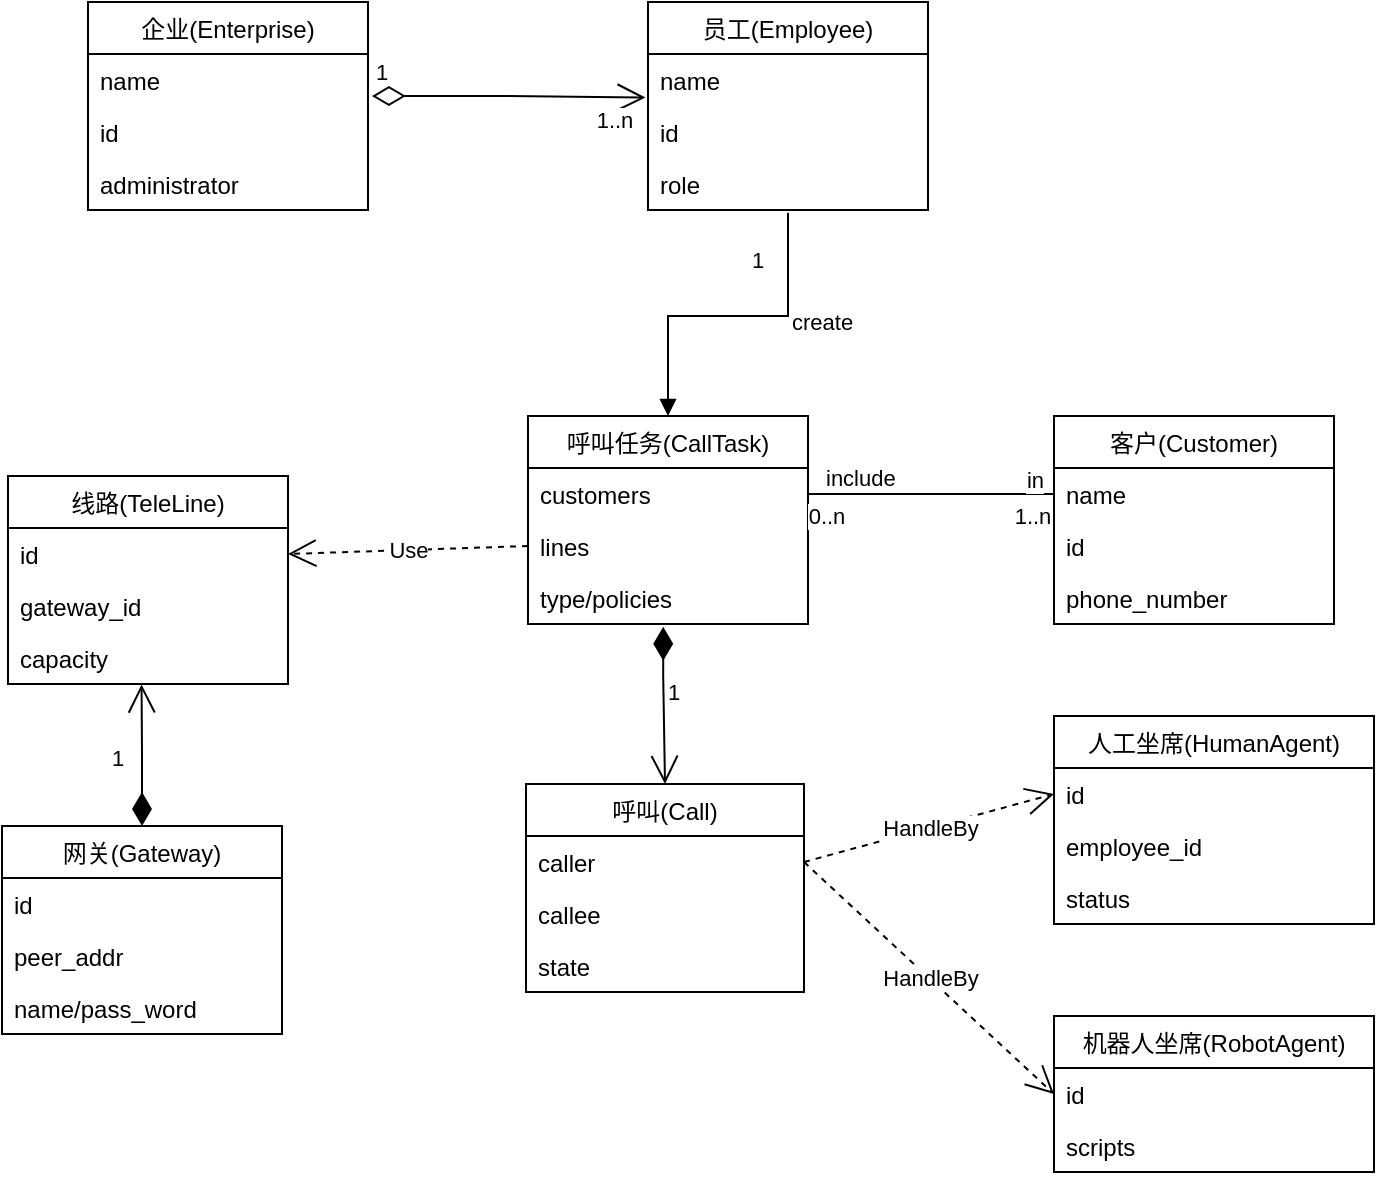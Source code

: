 <mxfile version="20.2.7" type="github">
  <diagram id="bkpXHiKNj1xYWGityQhV" name="Page-1">
    <mxGraphModel dx="1278" dy="579" grid="1" gridSize="10" guides="1" tooltips="1" connect="1" arrows="1" fold="1" page="1" pageScale="1" pageWidth="827" pageHeight="1169" math="0" shadow="0">
      <root>
        <mxCell id="0" />
        <mxCell id="1" parent="0" />
        <mxCell id="SC5_UmpZenwCRpkgxY6Y-13" value="企业(Enterprise)" style="swimlane;fontStyle=0;childLayout=stackLayout;horizontal=1;startSize=26;fillColor=none;horizontalStack=0;resizeParent=1;resizeParentMax=0;resizeLast=0;collapsible=1;marginBottom=0;" vertex="1" parent="1">
          <mxGeometry x="120" y="313" width="140" height="104" as="geometry" />
        </mxCell>
        <mxCell id="SC5_UmpZenwCRpkgxY6Y-14" value="name" style="text;strokeColor=none;fillColor=none;align=left;verticalAlign=top;spacingLeft=4;spacingRight=4;overflow=hidden;rotatable=0;points=[[0,0.5],[1,0.5]];portConstraint=eastwest;" vertex="1" parent="SC5_UmpZenwCRpkgxY6Y-13">
          <mxGeometry y="26" width="140" height="26" as="geometry" />
        </mxCell>
        <mxCell id="SC5_UmpZenwCRpkgxY6Y-15" value="id" style="text;strokeColor=none;fillColor=none;align=left;verticalAlign=top;spacingLeft=4;spacingRight=4;overflow=hidden;rotatable=0;points=[[0,0.5],[1,0.5]];portConstraint=eastwest;" vertex="1" parent="SC5_UmpZenwCRpkgxY6Y-13">
          <mxGeometry y="52" width="140" height="26" as="geometry" />
        </mxCell>
        <mxCell id="SC5_UmpZenwCRpkgxY6Y-16" value="administrator" style="text;strokeColor=none;fillColor=none;align=left;verticalAlign=top;spacingLeft=4;spacingRight=4;overflow=hidden;rotatable=0;points=[[0,0.5],[1,0.5]];portConstraint=eastwest;" vertex="1" parent="SC5_UmpZenwCRpkgxY6Y-13">
          <mxGeometry y="78" width="140" height="26" as="geometry" />
        </mxCell>
        <mxCell id="SC5_UmpZenwCRpkgxY6Y-17" value="员工(Employee)" style="swimlane;fontStyle=0;childLayout=stackLayout;horizontal=1;startSize=26;fillColor=none;horizontalStack=0;resizeParent=1;resizeParentMax=0;resizeLast=0;collapsible=1;marginBottom=0;" vertex="1" parent="1">
          <mxGeometry x="400" y="313" width="140" height="104" as="geometry" />
        </mxCell>
        <mxCell id="SC5_UmpZenwCRpkgxY6Y-18" value="name" style="text;strokeColor=none;fillColor=none;align=left;verticalAlign=top;spacingLeft=4;spacingRight=4;overflow=hidden;rotatable=0;points=[[0,0.5],[1,0.5]];portConstraint=eastwest;" vertex="1" parent="SC5_UmpZenwCRpkgxY6Y-17">
          <mxGeometry y="26" width="140" height="26" as="geometry" />
        </mxCell>
        <mxCell id="SC5_UmpZenwCRpkgxY6Y-19" value="id" style="text;strokeColor=none;fillColor=none;align=left;verticalAlign=top;spacingLeft=4;spacingRight=4;overflow=hidden;rotatable=0;points=[[0,0.5],[1,0.5]];portConstraint=eastwest;" vertex="1" parent="SC5_UmpZenwCRpkgxY6Y-17">
          <mxGeometry y="52" width="140" height="26" as="geometry" />
        </mxCell>
        <mxCell id="SC5_UmpZenwCRpkgxY6Y-20" value="role" style="text;strokeColor=none;fillColor=none;align=left;verticalAlign=top;spacingLeft=4;spacingRight=4;overflow=hidden;rotatable=0;points=[[0,0.5],[1,0.5]];portConstraint=eastwest;" vertex="1" parent="SC5_UmpZenwCRpkgxY6Y-17">
          <mxGeometry y="78" width="140" height="26" as="geometry" />
        </mxCell>
        <mxCell id="SC5_UmpZenwCRpkgxY6Y-21" value="呼叫任务(CallTask)" style="swimlane;fontStyle=0;childLayout=stackLayout;horizontal=1;startSize=26;fillColor=none;horizontalStack=0;resizeParent=1;resizeParentMax=0;resizeLast=0;collapsible=1;marginBottom=0;" vertex="1" parent="1">
          <mxGeometry x="340" y="520" width="140" height="104" as="geometry" />
        </mxCell>
        <mxCell id="SC5_UmpZenwCRpkgxY6Y-22" value="customers" style="text;strokeColor=none;fillColor=none;align=left;verticalAlign=top;spacingLeft=4;spacingRight=4;overflow=hidden;rotatable=0;points=[[0,0.5],[1,0.5]];portConstraint=eastwest;" vertex="1" parent="SC5_UmpZenwCRpkgxY6Y-21">
          <mxGeometry y="26" width="140" height="26" as="geometry" />
        </mxCell>
        <mxCell id="SC5_UmpZenwCRpkgxY6Y-23" value="lines" style="text;strokeColor=none;fillColor=none;align=left;verticalAlign=top;spacingLeft=4;spacingRight=4;overflow=hidden;rotatable=0;points=[[0,0.5],[1,0.5]];portConstraint=eastwest;" vertex="1" parent="SC5_UmpZenwCRpkgxY6Y-21">
          <mxGeometry y="52" width="140" height="26" as="geometry" />
        </mxCell>
        <mxCell id="SC5_UmpZenwCRpkgxY6Y-24" value="type/policies" style="text;strokeColor=none;fillColor=none;align=left;verticalAlign=top;spacingLeft=4;spacingRight=4;overflow=hidden;rotatable=0;points=[[0,0.5],[1,0.5]];portConstraint=eastwest;" vertex="1" parent="SC5_UmpZenwCRpkgxY6Y-21">
          <mxGeometry y="78" width="140" height="26" as="geometry" />
        </mxCell>
        <mxCell id="SC5_UmpZenwCRpkgxY6Y-25" value="客户(Customer)" style="swimlane;fontStyle=0;childLayout=stackLayout;horizontal=1;startSize=26;fillColor=none;horizontalStack=0;resizeParent=1;resizeParentMax=0;resizeLast=0;collapsible=1;marginBottom=0;" vertex="1" parent="1">
          <mxGeometry x="603" y="520" width="140" height="104" as="geometry" />
        </mxCell>
        <mxCell id="SC5_UmpZenwCRpkgxY6Y-26" value="name" style="text;strokeColor=none;fillColor=none;align=left;verticalAlign=top;spacingLeft=4;spacingRight=4;overflow=hidden;rotatable=0;points=[[0,0.5],[1,0.5]];portConstraint=eastwest;" vertex="1" parent="SC5_UmpZenwCRpkgxY6Y-25">
          <mxGeometry y="26" width="140" height="26" as="geometry" />
        </mxCell>
        <mxCell id="SC5_UmpZenwCRpkgxY6Y-27" value="id" style="text;strokeColor=none;fillColor=none;align=left;verticalAlign=top;spacingLeft=4;spacingRight=4;overflow=hidden;rotatable=0;points=[[0,0.5],[1,0.5]];portConstraint=eastwest;" vertex="1" parent="SC5_UmpZenwCRpkgxY6Y-25">
          <mxGeometry y="52" width="140" height="26" as="geometry" />
        </mxCell>
        <mxCell id="SC5_UmpZenwCRpkgxY6Y-28" value="phone_number" style="text;strokeColor=none;fillColor=none;align=left;verticalAlign=top;spacingLeft=4;spacingRight=4;overflow=hidden;rotatable=0;points=[[0,0.5],[1,0.5]];portConstraint=eastwest;" vertex="1" parent="SC5_UmpZenwCRpkgxY6Y-25">
          <mxGeometry y="78" width="140" height="26" as="geometry" />
        </mxCell>
        <mxCell id="SC5_UmpZenwCRpkgxY6Y-29" value="呼叫(Call)" style="swimlane;fontStyle=0;childLayout=stackLayout;horizontal=1;startSize=26;fillColor=none;horizontalStack=0;resizeParent=1;resizeParentMax=0;resizeLast=0;collapsible=1;marginBottom=0;" vertex="1" parent="1">
          <mxGeometry x="339" y="704" width="139" height="104" as="geometry" />
        </mxCell>
        <mxCell id="SC5_UmpZenwCRpkgxY6Y-30" value="caller" style="text;strokeColor=none;fillColor=none;align=left;verticalAlign=top;spacingLeft=4;spacingRight=4;overflow=hidden;rotatable=0;points=[[0,0.5],[1,0.5]];portConstraint=eastwest;" vertex="1" parent="SC5_UmpZenwCRpkgxY6Y-29">
          <mxGeometry y="26" width="139" height="26" as="geometry" />
        </mxCell>
        <mxCell id="SC5_UmpZenwCRpkgxY6Y-31" value="callee" style="text;strokeColor=none;fillColor=none;align=left;verticalAlign=top;spacingLeft=4;spacingRight=4;overflow=hidden;rotatable=0;points=[[0,0.5],[1,0.5]];portConstraint=eastwest;" vertex="1" parent="SC5_UmpZenwCRpkgxY6Y-29">
          <mxGeometry y="52" width="139" height="26" as="geometry" />
        </mxCell>
        <mxCell id="SC5_UmpZenwCRpkgxY6Y-32" value="state" style="text;strokeColor=none;fillColor=none;align=left;verticalAlign=top;spacingLeft=4;spacingRight=4;overflow=hidden;rotatable=0;points=[[0,0.5],[1,0.5]];portConstraint=eastwest;" vertex="1" parent="SC5_UmpZenwCRpkgxY6Y-29">
          <mxGeometry y="78" width="139" height="26" as="geometry" />
        </mxCell>
        <mxCell id="SC5_UmpZenwCRpkgxY6Y-33" value="线路(TeleLine)" style="swimlane;fontStyle=0;childLayout=stackLayout;horizontal=1;startSize=26;fillColor=none;horizontalStack=0;resizeParent=1;resizeParentMax=0;resizeLast=0;collapsible=1;marginBottom=0;" vertex="1" parent="1">
          <mxGeometry x="80" y="550" width="140" height="104" as="geometry" />
        </mxCell>
        <mxCell id="SC5_UmpZenwCRpkgxY6Y-34" value="id" style="text;strokeColor=none;fillColor=none;align=left;verticalAlign=top;spacingLeft=4;spacingRight=4;overflow=hidden;rotatable=0;points=[[0,0.5],[1,0.5]];portConstraint=eastwest;" vertex="1" parent="SC5_UmpZenwCRpkgxY6Y-33">
          <mxGeometry y="26" width="140" height="26" as="geometry" />
        </mxCell>
        <mxCell id="SC5_UmpZenwCRpkgxY6Y-35" value="gateway_id" style="text;strokeColor=none;fillColor=none;align=left;verticalAlign=top;spacingLeft=4;spacingRight=4;overflow=hidden;rotatable=0;points=[[0,0.5],[1,0.5]];portConstraint=eastwest;" vertex="1" parent="SC5_UmpZenwCRpkgxY6Y-33">
          <mxGeometry y="52" width="140" height="26" as="geometry" />
        </mxCell>
        <mxCell id="SC5_UmpZenwCRpkgxY6Y-36" value="capacity" style="text;strokeColor=none;fillColor=none;align=left;verticalAlign=top;spacingLeft=4;spacingRight=4;overflow=hidden;rotatable=0;points=[[0,0.5],[1,0.5]];portConstraint=eastwest;" vertex="1" parent="SC5_UmpZenwCRpkgxY6Y-33">
          <mxGeometry y="78" width="140" height="26" as="geometry" />
        </mxCell>
        <mxCell id="SC5_UmpZenwCRpkgxY6Y-37" value="网关(Gateway)" style="swimlane;fontStyle=0;childLayout=stackLayout;horizontal=1;startSize=26;fillColor=none;horizontalStack=0;resizeParent=1;resizeParentMax=0;resizeLast=0;collapsible=1;marginBottom=0;" vertex="1" parent="1">
          <mxGeometry x="77" y="725" width="140" height="104" as="geometry" />
        </mxCell>
        <mxCell id="SC5_UmpZenwCRpkgxY6Y-38" value="id" style="text;strokeColor=none;fillColor=none;align=left;verticalAlign=top;spacingLeft=4;spacingRight=4;overflow=hidden;rotatable=0;points=[[0,0.5],[1,0.5]];portConstraint=eastwest;" vertex="1" parent="SC5_UmpZenwCRpkgxY6Y-37">
          <mxGeometry y="26" width="140" height="26" as="geometry" />
        </mxCell>
        <mxCell id="SC5_UmpZenwCRpkgxY6Y-39" value="peer_addr" style="text;strokeColor=none;fillColor=none;align=left;verticalAlign=top;spacingLeft=4;spacingRight=4;overflow=hidden;rotatable=0;points=[[0,0.5],[1,0.5]];portConstraint=eastwest;" vertex="1" parent="SC5_UmpZenwCRpkgxY6Y-37">
          <mxGeometry y="52" width="140" height="26" as="geometry" />
        </mxCell>
        <mxCell id="SC5_UmpZenwCRpkgxY6Y-40" value="name/pass_word" style="text;strokeColor=none;fillColor=none;align=left;verticalAlign=top;spacingLeft=4;spacingRight=4;overflow=hidden;rotatable=0;points=[[0,0.5],[1,0.5]];portConstraint=eastwest;" vertex="1" parent="SC5_UmpZenwCRpkgxY6Y-37">
          <mxGeometry y="78" width="140" height="26" as="geometry" />
        </mxCell>
        <mxCell id="SC5_UmpZenwCRpkgxY6Y-42" value="人工坐席(HumanAgent)" style="swimlane;fontStyle=0;childLayout=stackLayout;horizontal=1;startSize=26;fillColor=none;horizontalStack=0;resizeParent=1;resizeParentMax=0;resizeLast=0;collapsible=1;marginBottom=0;" vertex="1" parent="1">
          <mxGeometry x="603" y="670" width="160" height="104" as="geometry" />
        </mxCell>
        <mxCell id="SC5_UmpZenwCRpkgxY6Y-43" value="id" style="text;strokeColor=none;fillColor=none;align=left;verticalAlign=top;spacingLeft=4;spacingRight=4;overflow=hidden;rotatable=0;points=[[0,0.5],[1,0.5]];portConstraint=eastwest;" vertex="1" parent="SC5_UmpZenwCRpkgxY6Y-42">
          <mxGeometry y="26" width="160" height="26" as="geometry" />
        </mxCell>
        <mxCell id="SC5_UmpZenwCRpkgxY6Y-44" value="employee_id" style="text;strokeColor=none;fillColor=none;align=left;verticalAlign=top;spacingLeft=4;spacingRight=4;overflow=hidden;rotatable=0;points=[[0,0.5],[1,0.5]];portConstraint=eastwest;" vertex="1" parent="SC5_UmpZenwCRpkgxY6Y-42">
          <mxGeometry y="52" width="160" height="26" as="geometry" />
        </mxCell>
        <mxCell id="SC5_UmpZenwCRpkgxY6Y-45" value="status" style="text;strokeColor=none;fillColor=none;align=left;verticalAlign=top;spacingLeft=4;spacingRight=4;overflow=hidden;rotatable=0;points=[[0,0.5],[1,0.5]];portConstraint=eastwest;" vertex="1" parent="SC5_UmpZenwCRpkgxY6Y-42">
          <mxGeometry y="78" width="160" height="26" as="geometry" />
        </mxCell>
        <mxCell id="SC5_UmpZenwCRpkgxY6Y-47" value="机器人坐席(RobotAgent)" style="swimlane;fontStyle=0;childLayout=stackLayout;horizontal=1;startSize=26;fillColor=none;horizontalStack=0;resizeParent=1;resizeParentMax=0;resizeLast=0;collapsible=1;marginBottom=0;" vertex="1" parent="1">
          <mxGeometry x="603" y="820" width="160" height="78" as="geometry" />
        </mxCell>
        <mxCell id="SC5_UmpZenwCRpkgxY6Y-48" value="id" style="text;strokeColor=none;fillColor=none;align=left;verticalAlign=top;spacingLeft=4;spacingRight=4;overflow=hidden;rotatable=0;points=[[0,0.5],[1,0.5]];portConstraint=eastwest;" vertex="1" parent="SC5_UmpZenwCRpkgxY6Y-47">
          <mxGeometry y="26" width="160" height="26" as="geometry" />
        </mxCell>
        <mxCell id="SC5_UmpZenwCRpkgxY6Y-49" value="scripts" style="text;strokeColor=none;fillColor=none;align=left;verticalAlign=top;spacingLeft=4;spacingRight=4;overflow=hidden;rotatable=0;points=[[0,0.5],[1,0.5]];portConstraint=eastwest;" vertex="1" parent="SC5_UmpZenwCRpkgxY6Y-47">
          <mxGeometry y="52" width="160" height="26" as="geometry" />
        </mxCell>
        <mxCell id="SC5_UmpZenwCRpkgxY6Y-52" value="1" style="endArrow=open;html=1;endSize=12;startArrow=diamondThin;startSize=14;startFill=0;edgeStyle=orthogonalEdgeStyle;align=left;verticalAlign=bottom;rounded=0;exitX=1.014;exitY=0.808;exitDx=0;exitDy=0;exitPerimeter=0;entryX=-0.009;entryY=0.838;entryDx=0;entryDy=0;entryPerimeter=0;" edge="1" parent="1" source="SC5_UmpZenwCRpkgxY6Y-14" target="SC5_UmpZenwCRpkgxY6Y-18">
          <mxGeometry x="-1" y="3" relative="1" as="geometry">
            <mxPoint x="330" y="573" as="sourcePoint" />
            <mxPoint x="490" y="573" as="targetPoint" />
          </mxGeometry>
        </mxCell>
        <mxCell id="SC5_UmpZenwCRpkgxY6Y-53" value="1..n" style="edgeLabel;html=1;align=center;verticalAlign=middle;resizable=0;points=[];" vertex="1" connectable="0" parent="SC5_UmpZenwCRpkgxY6Y-52">
          <mxGeometry x="0.823" y="-2" relative="1" as="geometry">
            <mxPoint x="-4" y="9" as="offset" />
          </mxGeometry>
        </mxCell>
        <mxCell id="SC5_UmpZenwCRpkgxY6Y-56" value="" style="endArrow=none;html=1;edgeStyle=orthogonalEdgeStyle;rounded=0;exitX=1;exitY=0.5;exitDx=0;exitDy=0;entryX=0;entryY=0.5;entryDx=0;entryDy=0;" edge="1" parent="1" source="SC5_UmpZenwCRpkgxY6Y-22" target="SC5_UmpZenwCRpkgxY6Y-26">
          <mxGeometry relative="1" as="geometry">
            <mxPoint x="393" y="620" as="sourcePoint" />
            <mxPoint x="553" y="620" as="targetPoint" />
          </mxGeometry>
        </mxCell>
        <mxCell id="SC5_UmpZenwCRpkgxY6Y-57" value="include" style="edgeLabel;resizable=0;html=1;align=left;verticalAlign=bottom;" connectable="0" vertex="1" parent="SC5_UmpZenwCRpkgxY6Y-56">
          <mxGeometry x="-1" relative="1" as="geometry">
            <mxPoint x="7" as="offset" />
          </mxGeometry>
        </mxCell>
        <mxCell id="SC5_UmpZenwCRpkgxY6Y-58" value="in" style="edgeLabel;resizable=0;html=1;align=right;verticalAlign=bottom;" connectable="0" vertex="1" parent="SC5_UmpZenwCRpkgxY6Y-56">
          <mxGeometry x="1" relative="1" as="geometry">
            <mxPoint x="-5" y="1" as="offset" />
          </mxGeometry>
        </mxCell>
        <mxCell id="SC5_UmpZenwCRpkgxY6Y-59" value="0..n" style="edgeLabel;html=1;align=center;verticalAlign=middle;resizable=0;points=[];" vertex="1" connectable="0" parent="SC5_UmpZenwCRpkgxY6Y-56">
          <mxGeometry x="-0.858" relative="1" as="geometry">
            <mxPoint y="11" as="offset" />
          </mxGeometry>
        </mxCell>
        <mxCell id="SC5_UmpZenwCRpkgxY6Y-60" value="1..n" style="edgeLabel;html=1;align=center;verticalAlign=middle;resizable=0;points=[];" vertex="1" connectable="0" parent="SC5_UmpZenwCRpkgxY6Y-56">
          <mxGeometry x="0.864" relative="1" as="geometry">
            <mxPoint x="-3" y="11" as="offset" />
          </mxGeometry>
        </mxCell>
        <mxCell id="SC5_UmpZenwCRpkgxY6Y-61" value="Use" style="endArrow=open;endSize=12;dashed=1;html=1;rounded=0;entryX=1;entryY=0.5;entryDx=0;entryDy=0;exitX=0;exitY=0.5;exitDx=0;exitDy=0;" edge="1" parent="1" source="SC5_UmpZenwCRpkgxY6Y-23" target="SC5_UmpZenwCRpkgxY6Y-34">
          <mxGeometry width="160" relative="1" as="geometry">
            <mxPoint x="420" y="571" as="sourcePoint" />
            <mxPoint x="580" y="571" as="targetPoint" />
          </mxGeometry>
        </mxCell>
        <mxCell id="SC5_UmpZenwCRpkgxY6Y-62" value="create" style="endArrow=block;endFill=1;html=1;edgeStyle=orthogonalEdgeStyle;align=left;verticalAlign=top;rounded=0;entryX=0.5;entryY=0;entryDx=0;entryDy=0;exitX=0.5;exitY=1.054;exitDx=0;exitDy=0;exitPerimeter=0;" edge="1" parent="1" source="SC5_UmpZenwCRpkgxY6Y-20" target="SC5_UmpZenwCRpkgxY6Y-21">
          <mxGeometry x="-0.485" relative="1" as="geometry">
            <mxPoint x="390" y="360" as="sourcePoint" />
            <mxPoint x="490" y="500" as="targetPoint" />
            <Array as="points">
              <mxPoint x="470" y="470" />
              <mxPoint x="410" y="470" />
            </Array>
            <mxPoint as="offset" />
          </mxGeometry>
        </mxCell>
        <mxCell id="SC5_UmpZenwCRpkgxY6Y-63" value="1" style="edgeLabel;resizable=0;html=1;align=left;verticalAlign=bottom;" connectable="0" vertex="1" parent="SC5_UmpZenwCRpkgxY6Y-62">
          <mxGeometry x="-1" relative="1" as="geometry">
            <mxPoint x="-20" y="32" as="offset" />
          </mxGeometry>
        </mxCell>
        <mxCell id="SC5_UmpZenwCRpkgxY6Y-64" value="1" style="endArrow=open;html=1;endSize=12;startArrow=diamondThin;startSize=14;startFill=1;edgeStyle=orthogonalEdgeStyle;align=left;verticalAlign=bottom;rounded=0;exitX=0.5;exitY=0;exitDx=0;exitDy=0;entryX=0.477;entryY=1.008;entryDx=0;entryDy=0;entryPerimeter=0;" edge="1" parent="1" source="SC5_UmpZenwCRpkgxY6Y-37" target="SC5_UmpZenwCRpkgxY6Y-36">
          <mxGeometry x="-0.294" y="17" relative="1" as="geometry">
            <mxPoint x="450" y="430" as="sourcePoint" />
            <mxPoint x="143" y="550" as="targetPoint" />
            <mxPoint as="offset" />
          </mxGeometry>
        </mxCell>
        <mxCell id="SC5_UmpZenwCRpkgxY6Y-66" value="HandleBy" style="endArrow=open;endSize=12;dashed=1;html=1;rounded=0;entryX=0;entryY=0.5;entryDx=0;entryDy=0;exitX=1;exitY=0.5;exitDx=0;exitDy=0;" edge="1" parent="1" source="SC5_UmpZenwCRpkgxY6Y-30" target="SC5_UmpZenwCRpkgxY6Y-43">
          <mxGeometry width="160" relative="1" as="geometry">
            <mxPoint x="450" y="780" as="sourcePoint" />
            <mxPoint x="610" y="780" as="targetPoint" />
          </mxGeometry>
        </mxCell>
        <mxCell id="SC5_UmpZenwCRpkgxY6Y-67" value="HandleBy" style="endArrow=open;endSize=12;dashed=1;html=1;rounded=0;entryX=0;entryY=0.5;entryDx=0;entryDy=0;exitX=1;exitY=0.5;exitDx=0;exitDy=0;" edge="1" parent="1" source="SC5_UmpZenwCRpkgxY6Y-30" target="SC5_UmpZenwCRpkgxY6Y-48">
          <mxGeometry width="160" relative="1" as="geometry">
            <mxPoint x="489" y="753" as="sourcePoint" />
            <mxPoint x="593" y="719" as="targetPoint" />
          </mxGeometry>
        </mxCell>
        <mxCell id="SC5_UmpZenwCRpkgxY6Y-69" value="1" style="endArrow=open;html=1;endSize=12;startArrow=diamondThin;startSize=14;startFill=1;edgeStyle=orthogonalEdgeStyle;align=left;verticalAlign=bottom;rounded=0;exitX=0.483;exitY=1.054;exitDx=0;exitDy=0;exitPerimeter=0;entryX=0.5;entryY=0;entryDx=0;entryDy=0;" edge="1" parent="1" source="SC5_UmpZenwCRpkgxY6Y-24" target="SC5_UmpZenwCRpkgxY6Y-29">
          <mxGeometry x="-0.374" y="-18" relative="1" as="geometry">
            <mxPoint x="450" y="860" as="sourcePoint" />
            <mxPoint x="610" y="860" as="targetPoint" />
            <Array as="points">
              <mxPoint x="408" y="650" />
              <mxPoint x="409" y="650" />
            </Array>
            <mxPoint y="-1" as="offset" />
          </mxGeometry>
        </mxCell>
      </root>
    </mxGraphModel>
  </diagram>
</mxfile>
